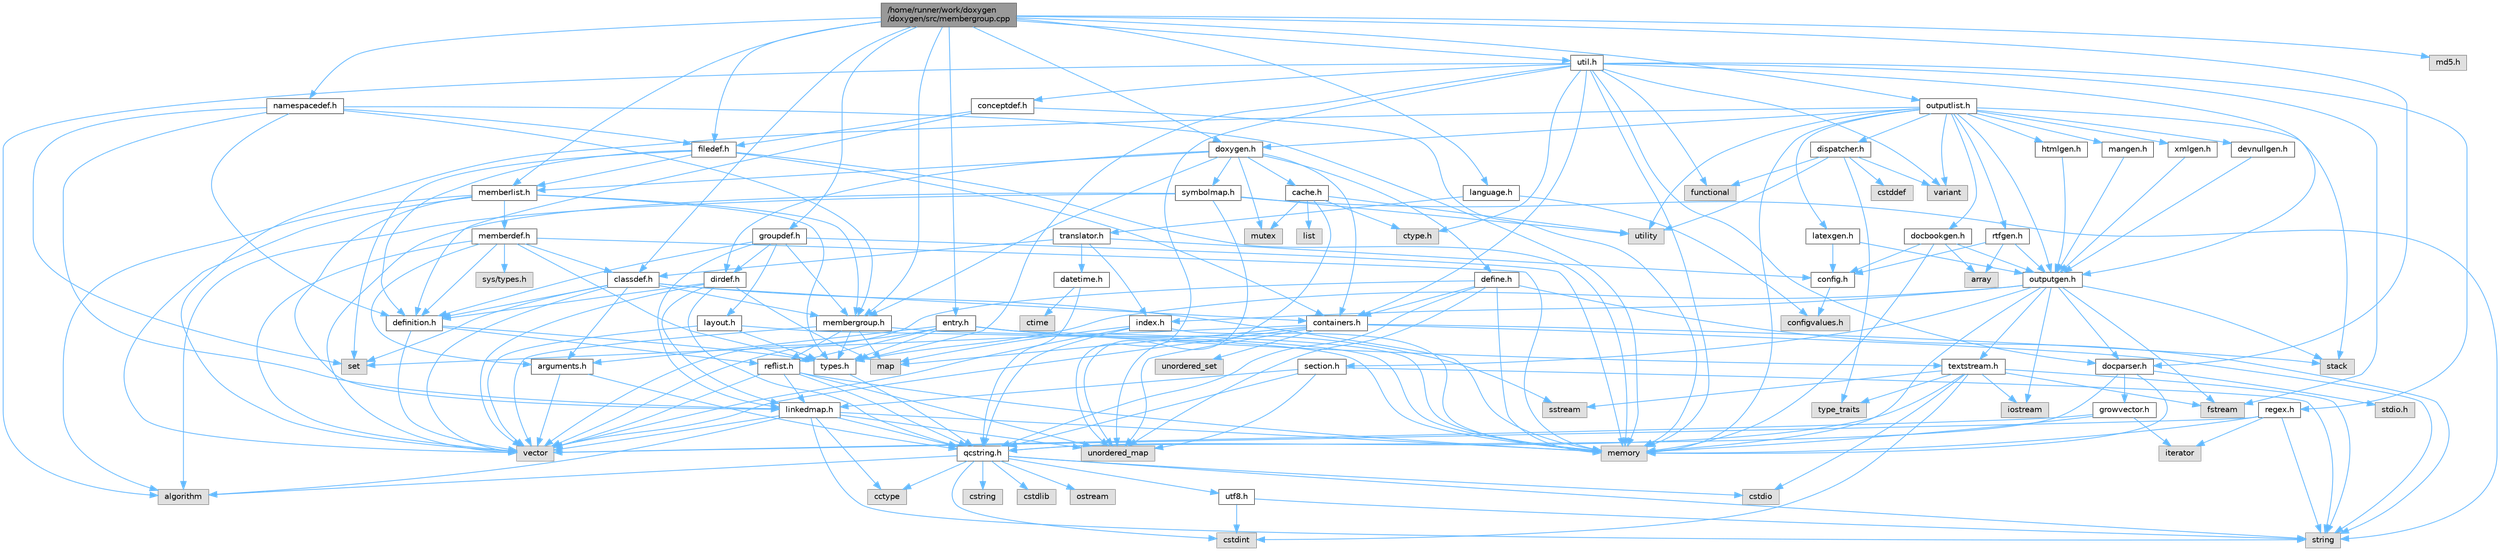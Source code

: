 digraph "/home/runner/work/doxygen/doxygen/src/membergroup.cpp"
{
 // INTERACTIVE_SVG=YES
 // LATEX_PDF_SIZE
  bgcolor="transparent";
  edge [fontname=Helvetica,fontsize=10,labelfontname=Helvetica,labelfontsize=10];
  node [fontname=Helvetica,fontsize=10,shape=box,height=0.2,width=0.4];
  Node1 [id="Node000001",label="/home/runner/work/doxygen\l/doxygen/src/membergroup.cpp",height=0.2,width=0.4,color="gray40", fillcolor="grey60", style="filled", fontcolor="black"];
  Node1 -> Node2 [id="edge1_Node000001_Node000002",color="steelblue1",style="solid"];
  Node2 [id="Node000002",label="membergroup.h",height=0.2,width=0.4,color="grey40", fillcolor="white", style="filled",URL="$d9/d11/membergroup_8h.html",tooltip=" "];
  Node2 -> Node3 [id="edge2_Node000002_Node000003",color="steelblue1",style="solid"];
  Node3 [id="Node000003",label="vector",height=0.2,width=0.4,color="grey60", fillcolor="#E0E0E0", style="filled"];
  Node2 -> Node4 [id="edge3_Node000002_Node000004",color="steelblue1",style="solid"];
  Node4 [id="Node000004",label="map",height=0.2,width=0.4,color="grey60", fillcolor="#E0E0E0", style="filled"];
  Node2 -> Node5 [id="edge4_Node000002_Node000005",color="steelblue1",style="solid"];
  Node5 [id="Node000005",label="memory",height=0.2,width=0.4,color="grey60", fillcolor="#E0E0E0", style="filled"];
  Node2 -> Node6 [id="edge5_Node000002_Node000006",color="steelblue1",style="solid"];
  Node6 [id="Node000006",label="types.h",height=0.2,width=0.4,color="grey40", fillcolor="white", style="filled",URL="$d9/d49/types_8h.html",tooltip="This file contains a number of basic enums and types."];
  Node6 -> Node7 [id="edge6_Node000006_Node000007",color="steelblue1",style="solid"];
  Node7 [id="Node000007",label="qcstring.h",height=0.2,width=0.4,color="grey40", fillcolor="white", style="filled",URL="$d7/d5c/qcstring_8h.html",tooltip=" "];
  Node7 -> Node8 [id="edge7_Node000007_Node000008",color="steelblue1",style="solid"];
  Node8 [id="Node000008",label="string",height=0.2,width=0.4,color="grey60", fillcolor="#E0E0E0", style="filled"];
  Node7 -> Node9 [id="edge8_Node000007_Node000009",color="steelblue1",style="solid"];
  Node9 [id="Node000009",label="algorithm",height=0.2,width=0.4,color="grey60", fillcolor="#E0E0E0", style="filled"];
  Node7 -> Node10 [id="edge9_Node000007_Node000010",color="steelblue1",style="solid"];
  Node10 [id="Node000010",label="cctype",height=0.2,width=0.4,color="grey60", fillcolor="#E0E0E0", style="filled"];
  Node7 -> Node11 [id="edge10_Node000007_Node000011",color="steelblue1",style="solid"];
  Node11 [id="Node000011",label="cstring",height=0.2,width=0.4,color="grey60", fillcolor="#E0E0E0", style="filled"];
  Node7 -> Node12 [id="edge11_Node000007_Node000012",color="steelblue1",style="solid"];
  Node12 [id="Node000012",label="cstdio",height=0.2,width=0.4,color="grey60", fillcolor="#E0E0E0", style="filled"];
  Node7 -> Node13 [id="edge12_Node000007_Node000013",color="steelblue1",style="solid"];
  Node13 [id="Node000013",label="cstdlib",height=0.2,width=0.4,color="grey60", fillcolor="#E0E0E0", style="filled"];
  Node7 -> Node14 [id="edge13_Node000007_Node000014",color="steelblue1",style="solid"];
  Node14 [id="Node000014",label="cstdint",height=0.2,width=0.4,color="grey60", fillcolor="#E0E0E0", style="filled"];
  Node7 -> Node15 [id="edge14_Node000007_Node000015",color="steelblue1",style="solid"];
  Node15 [id="Node000015",label="ostream",height=0.2,width=0.4,color="grey60", fillcolor="#E0E0E0", style="filled"];
  Node7 -> Node16 [id="edge15_Node000007_Node000016",color="steelblue1",style="solid"];
  Node16 [id="Node000016",label="utf8.h",height=0.2,width=0.4,color="grey40", fillcolor="white", style="filled",URL="$db/d7c/utf8_8h.html",tooltip="Various UTF8 related helper functions."];
  Node16 -> Node14 [id="edge16_Node000016_Node000014",color="steelblue1",style="solid"];
  Node16 -> Node8 [id="edge17_Node000016_Node000008",color="steelblue1",style="solid"];
  Node2 -> Node17 [id="edge18_Node000002_Node000017",color="steelblue1",style="solid"];
  Node17 [id="Node000017",label="reflist.h",height=0.2,width=0.4,color="grey40", fillcolor="white", style="filled",URL="$d1/d02/reflist_8h.html",tooltip=" "];
  Node17 -> Node3 [id="edge19_Node000017_Node000003",color="steelblue1",style="solid"];
  Node17 -> Node18 [id="edge20_Node000017_Node000018",color="steelblue1",style="solid"];
  Node18 [id="Node000018",label="unordered_map",height=0.2,width=0.4,color="grey60", fillcolor="#E0E0E0", style="filled"];
  Node17 -> Node5 [id="edge21_Node000017_Node000005",color="steelblue1",style="solid"];
  Node17 -> Node7 [id="edge22_Node000017_Node000007",color="steelblue1",style="solid"];
  Node17 -> Node19 [id="edge23_Node000017_Node000019",color="steelblue1",style="solid"];
  Node19 [id="Node000019",label="linkedmap.h",height=0.2,width=0.4,color="grey40", fillcolor="white", style="filled",URL="$da/de1/linkedmap_8h.html",tooltip=" "];
  Node19 -> Node18 [id="edge24_Node000019_Node000018",color="steelblue1",style="solid"];
  Node19 -> Node3 [id="edge25_Node000019_Node000003",color="steelblue1",style="solid"];
  Node19 -> Node5 [id="edge26_Node000019_Node000005",color="steelblue1",style="solid"];
  Node19 -> Node8 [id="edge27_Node000019_Node000008",color="steelblue1",style="solid"];
  Node19 -> Node9 [id="edge28_Node000019_Node000009",color="steelblue1",style="solid"];
  Node19 -> Node10 [id="edge29_Node000019_Node000010",color="steelblue1",style="solid"];
  Node19 -> Node7 [id="edge30_Node000019_Node000007",color="steelblue1",style="solid"];
  Node1 -> Node20 [id="edge31_Node000001_Node000020",color="steelblue1",style="solid"];
  Node20 [id="Node000020",label="memberlist.h",height=0.2,width=0.4,color="grey40", fillcolor="white", style="filled",URL="$dd/d78/memberlist_8h.html",tooltip=" "];
  Node20 -> Node3 [id="edge32_Node000020_Node000003",color="steelblue1",style="solid"];
  Node20 -> Node9 [id="edge33_Node000020_Node000009",color="steelblue1",style="solid"];
  Node20 -> Node21 [id="edge34_Node000020_Node000021",color="steelblue1",style="solid"];
  Node21 [id="Node000021",label="memberdef.h",height=0.2,width=0.4,color="grey40", fillcolor="white", style="filled",URL="$d4/d46/memberdef_8h.html",tooltip=" "];
  Node21 -> Node3 [id="edge35_Node000021_Node000003",color="steelblue1",style="solid"];
  Node21 -> Node5 [id="edge36_Node000021_Node000005",color="steelblue1",style="solid"];
  Node21 -> Node22 [id="edge37_Node000021_Node000022",color="steelblue1",style="solid"];
  Node22 [id="Node000022",label="sys/types.h",height=0.2,width=0.4,color="grey60", fillcolor="#E0E0E0", style="filled"];
  Node21 -> Node6 [id="edge38_Node000021_Node000006",color="steelblue1",style="solid"];
  Node21 -> Node23 [id="edge39_Node000021_Node000023",color="steelblue1",style="solid"];
  Node23 [id="Node000023",label="definition.h",height=0.2,width=0.4,color="grey40", fillcolor="white", style="filled",URL="$df/da1/definition_8h.html",tooltip=" "];
  Node23 -> Node3 [id="edge40_Node000023_Node000003",color="steelblue1",style="solid"];
  Node23 -> Node6 [id="edge41_Node000023_Node000006",color="steelblue1",style="solid"];
  Node23 -> Node17 [id="edge42_Node000023_Node000017",color="steelblue1",style="solid"];
  Node21 -> Node24 [id="edge43_Node000021_Node000024",color="steelblue1",style="solid"];
  Node24 [id="Node000024",label="arguments.h",height=0.2,width=0.4,color="grey40", fillcolor="white", style="filled",URL="$df/d9b/arguments_8h.html",tooltip=" "];
  Node24 -> Node3 [id="edge44_Node000024_Node000003",color="steelblue1",style="solid"];
  Node24 -> Node7 [id="edge45_Node000024_Node000007",color="steelblue1",style="solid"];
  Node21 -> Node25 [id="edge46_Node000021_Node000025",color="steelblue1",style="solid"];
  Node25 [id="Node000025",label="classdef.h",height=0.2,width=0.4,color="grey40", fillcolor="white", style="filled",URL="$d1/da6/classdef_8h.html",tooltip=" "];
  Node25 -> Node5 [id="edge47_Node000025_Node000005",color="steelblue1",style="solid"];
  Node25 -> Node3 [id="edge48_Node000025_Node000003",color="steelblue1",style="solid"];
  Node25 -> Node26 [id="edge49_Node000025_Node000026",color="steelblue1",style="solid"];
  Node26 [id="Node000026",label="set",height=0.2,width=0.4,color="grey60", fillcolor="#E0E0E0", style="filled"];
  Node25 -> Node27 [id="edge50_Node000025_Node000027",color="steelblue1",style="solid"];
  Node27 [id="Node000027",label="containers.h",height=0.2,width=0.4,color="grey40", fillcolor="white", style="filled",URL="$d5/d75/containers_8h.html",tooltip=" "];
  Node27 -> Node3 [id="edge51_Node000027_Node000003",color="steelblue1",style="solid"];
  Node27 -> Node8 [id="edge52_Node000027_Node000008",color="steelblue1",style="solid"];
  Node27 -> Node26 [id="edge53_Node000027_Node000026",color="steelblue1",style="solid"];
  Node27 -> Node4 [id="edge54_Node000027_Node000004",color="steelblue1",style="solid"];
  Node27 -> Node28 [id="edge55_Node000027_Node000028",color="steelblue1",style="solid"];
  Node28 [id="Node000028",label="unordered_set",height=0.2,width=0.4,color="grey60", fillcolor="#E0E0E0", style="filled"];
  Node27 -> Node18 [id="edge56_Node000027_Node000018",color="steelblue1",style="solid"];
  Node27 -> Node29 [id="edge57_Node000027_Node000029",color="steelblue1",style="solid"];
  Node29 [id="Node000029",label="stack",height=0.2,width=0.4,color="grey60", fillcolor="#E0E0E0", style="filled"];
  Node25 -> Node23 [id="edge58_Node000025_Node000023",color="steelblue1",style="solid"];
  Node25 -> Node24 [id="edge59_Node000025_Node000024",color="steelblue1",style="solid"];
  Node25 -> Node2 [id="edge60_Node000025_Node000002",color="steelblue1",style="solid"];
  Node20 -> Node19 [id="edge61_Node000020_Node000019",color="steelblue1",style="solid"];
  Node20 -> Node6 [id="edge62_Node000020_Node000006",color="steelblue1",style="solid"];
  Node20 -> Node2 [id="edge63_Node000020_Node000002",color="steelblue1",style="solid"];
  Node1 -> Node30 [id="edge64_Node000001_Node000030",color="steelblue1",style="solid"];
  Node30 [id="Node000030",label="outputlist.h",height=0.2,width=0.4,color="grey40", fillcolor="white", style="filled",URL="$d2/db9/outputlist_8h.html",tooltip=" "];
  Node30 -> Node31 [id="edge65_Node000030_Node000031",color="steelblue1",style="solid"];
  Node31 [id="Node000031",label="utility",height=0.2,width=0.4,color="grey60", fillcolor="#E0E0E0", style="filled"];
  Node30 -> Node3 [id="edge66_Node000030_Node000003",color="steelblue1",style="solid"];
  Node30 -> Node5 [id="edge67_Node000030_Node000005",color="steelblue1",style="solid"];
  Node30 -> Node32 [id="edge68_Node000030_Node000032",color="steelblue1",style="solid"];
  Node32 [id="Node000032",label="variant",height=0.2,width=0.4,color="grey60", fillcolor="#E0E0E0", style="filled"];
  Node30 -> Node29 [id="edge69_Node000030_Node000029",color="steelblue1",style="solid"];
  Node30 -> Node33 [id="edge70_Node000030_Node000033",color="steelblue1",style="solid"];
  Node33 [id="Node000033",label="outputgen.h",height=0.2,width=0.4,color="grey40", fillcolor="white", style="filled",URL="$df/d06/outputgen_8h.html",tooltip=" "];
  Node33 -> Node5 [id="edge71_Node000033_Node000005",color="steelblue1",style="solid"];
  Node33 -> Node29 [id="edge72_Node000033_Node000029",color="steelblue1",style="solid"];
  Node33 -> Node34 [id="edge73_Node000033_Node000034",color="steelblue1",style="solid"];
  Node34 [id="Node000034",label="iostream",height=0.2,width=0.4,color="grey60", fillcolor="#E0E0E0", style="filled"];
  Node33 -> Node35 [id="edge74_Node000033_Node000035",color="steelblue1",style="solid"];
  Node35 [id="Node000035",label="fstream",height=0.2,width=0.4,color="grey60", fillcolor="#E0E0E0", style="filled"];
  Node33 -> Node6 [id="edge75_Node000033_Node000006",color="steelblue1",style="solid"];
  Node33 -> Node36 [id="edge76_Node000033_Node000036",color="steelblue1",style="solid"];
  Node36 [id="Node000036",label="index.h",height=0.2,width=0.4,color="grey40", fillcolor="white", style="filled",URL="$d1/db5/index_8h.html",tooltip=" "];
  Node36 -> Node5 [id="edge77_Node000036_Node000005",color="steelblue1",style="solid"];
  Node36 -> Node3 [id="edge78_Node000036_Node000003",color="steelblue1",style="solid"];
  Node36 -> Node4 [id="edge79_Node000036_Node000004",color="steelblue1",style="solid"];
  Node36 -> Node7 [id="edge80_Node000036_Node000007",color="steelblue1",style="solid"];
  Node33 -> Node37 [id="edge81_Node000033_Node000037",color="steelblue1",style="solid"];
  Node37 [id="Node000037",label="section.h",height=0.2,width=0.4,color="grey40", fillcolor="white", style="filled",URL="$d1/d2a/section_8h.html",tooltip=" "];
  Node37 -> Node8 [id="edge82_Node000037_Node000008",color="steelblue1",style="solid"];
  Node37 -> Node18 [id="edge83_Node000037_Node000018",color="steelblue1",style="solid"];
  Node37 -> Node7 [id="edge84_Node000037_Node000007",color="steelblue1",style="solid"];
  Node37 -> Node19 [id="edge85_Node000037_Node000019",color="steelblue1",style="solid"];
  Node33 -> Node38 [id="edge86_Node000033_Node000038",color="steelblue1",style="solid"];
  Node38 [id="Node000038",label="textstream.h",height=0.2,width=0.4,color="grey40", fillcolor="white", style="filled",URL="$d4/d7d/textstream_8h.html",tooltip=" "];
  Node38 -> Node8 [id="edge87_Node000038_Node000008",color="steelblue1",style="solid"];
  Node38 -> Node34 [id="edge88_Node000038_Node000034",color="steelblue1",style="solid"];
  Node38 -> Node39 [id="edge89_Node000038_Node000039",color="steelblue1",style="solid"];
  Node39 [id="Node000039",label="sstream",height=0.2,width=0.4,color="grey60", fillcolor="#E0E0E0", style="filled"];
  Node38 -> Node14 [id="edge90_Node000038_Node000014",color="steelblue1",style="solid"];
  Node38 -> Node12 [id="edge91_Node000038_Node000012",color="steelblue1",style="solid"];
  Node38 -> Node35 [id="edge92_Node000038_Node000035",color="steelblue1",style="solid"];
  Node38 -> Node40 [id="edge93_Node000038_Node000040",color="steelblue1",style="solid"];
  Node40 [id="Node000040",label="type_traits",height=0.2,width=0.4,color="grey60", fillcolor="#E0E0E0", style="filled"];
  Node38 -> Node7 [id="edge94_Node000038_Node000007",color="steelblue1",style="solid"];
  Node33 -> Node41 [id="edge95_Node000033_Node000041",color="steelblue1",style="solid"];
  Node41 [id="Node000041",label="docparser.h",height=0.2,width=0.4,color="grey40", fillcolor="white", style="filled",URL="$de/d9c/docparser_8h.html",tooltip=" "];
  Node41 -> Node42 [id="edge96_Node000041_Node000042",color="steelblue1",style="solid"];
  Node42 [id="Node000042",label="stdio.h",height=0.2,width=0.4,color="grey60", fillcolor="#E0E0E0", style="filled"];
  Node41 -> Node5 [id="edge97_Node000041_Node000005",color="steelblue1",style="solid"];
  Node41 -> Node7 [id="edge98_Node000041_Node000007",color="steelblue1",style="solid"];
  Node41 -> Node43 [id="edge99_Node000041_Node000043",color="steelblue1",style="solid"];
  Node43 [id="Node000043",label="growvector.h",height=0.2,width=0.4,color="grey40", fillcolor="white", style="filled",URL="$d7/d50/growvector_8h.html",tooltip=" "];
  Node43 -> Node3 [id="edge100_Node000043_Node000003",color="steelblue1",style="solid"];
  Node43 -> Node5 [id="edge101_Node000043_Node000005",color="steelblue1",style="solid"];
  Node43 -> Node44 [id="edge102_Node000043_Node000044",color="steelblue1",style="solid"];
  Node44 [id="Node000044",label="iterator",height=0.2,width=0.4,color="grey60", fillcolor="#E0E0E0", style="filled"];
  Node30 -> Node45 [id="edge103_Node000030_Node000045",color="steelblue1",style="solid"];
  Node45 [id="Node000045",label="doxygen.h",height=0.2,width=0.4,color="grey40", fillcolor="white", style="filled",URL="$d1/da1/doxygen_8h.html",tooltip=" "];
  Node45 -> Node46 [id="edge104_Node000045_Node000046",color="steelblue1",style="solid"];
  Node46 [id="Node000046",label="mutex",height=0.2,width=0.4,color="grey60", fillcolor="#E0E0E0", style="filled"];
  Node45 -> Node27 [id="edge105_Node000045_Node000027",color="steelblue1",style="solid"];
  Node45 -> Node2 [id="edge106_Node000045_Node000002",color="steelblue1",style="solid"];
  Node45 -> Node47 [id="edge107_Node000045_Node000047",color="steelblue1",style="solid"];
  Node47 [id="Node000047",label="dirdef.h",height=0.2,width=0.4,color="grey40", fillcolor="white", style="filled",URL="$d6/d15/dirdef_8h.html",tooltip=" "];
  Node47 -> Node3 [id="edge108_Node000047_Node000003",color="steelblue1",style="solid"];
  Node47 -> Node4 [id="edge109_Node000047_Node000004",color="steelblue1",style="solid"];
  Node47 -> Node7 [id="edge110_Node000047_Node000007",color="steelblue1",style="solid"];
  Node47 -> Node19 [id="edge111_Node000047_Node000019",color="steelblue1",style="solid"];
  Node47 -> Node23 [id="edge112_Node000047_Node000023",color="steelblue1",style="solid"];
  Node45 -> Node20 [id="edge113_Node000045_Node000020",color="steelblue1",style="solid"];
  Node45 -> Node48 [id="edge114_Node000045_Node000048",color="steelblue1",style="solid"];
  Node48 [id="Node000048",label="define.h",height=0.2,width=0.4,color="grey40", fillcolor="white", style="filled",URL="$df/d67/define_8h.html",tooltip=" "];
  Node48 -> Node3 [id="edge115_Node000048_Node000003",color="steelblue1",style="solid"];
  Node48 -> Node5 [id="edge116_Node000048_Node000005",color="steelblue1",style="solid"];
  Node48 -> Node8 [id="edge117_Node000048_Node000008",color="steelblue1",style="solid"];
  Node48 -> Node18 [id="edge118_Node000048_Node000018",color="steelblue1",style="solid"];
  Node48 -> Node7 [id="edge119_Node000048_Node000007",color="steelblue1",style="solid"];
  Node48 -> Node27 [id="edge120_Node000048_Node000027",color="steelblue1",style="solid"];
  Node45 -> Node49 [id="edge121_Node000045_Node000049",color="steelblue1",style="solid"];
  Node49 [id="Node000049",label="cache.h",height=0.2,width=0.4,color="grey40", fillcolor="white", style="filled",URL="$d3/d26/cache_8h.html",tooltip=" "];
  Node49 -> Node50 [id="edge122_Node000049_Node000050",color="steelblue1",style="solid"];
  Node50 [id="Node000050",label="list",height=0.2,width=0.4,color="grey60", fillcolor="#E0E0E0", style="filled"];
  Node49 -> Node18 [id="edge123_Node000049_Node000018",color="steelblue1",style="solid"];
  Node49 -> Node46 [id="edge124_Node000049_Node000046",color="steelblue1",style="solid"];
  Node49 -> Node31 [id="edge125_Node000049_Node000031",color="steelblue1",style="solid"];
  Node49 -> Node51 [id="edge126_Node000049_Node000051",color="steelblue1",style="solid"];
  Node51 [id="Node000051",label="ctype.h",height=0.2,width=0.4,color="grey60", fillcolor="#E0E0E0", style="filled"];
  Node45 -> Node52 [id="edge127_Node000045_Node000052",color="steelblue1",style="solid"];
  Node52 [id="Node000052",label="symbolmap.h",height=0.2,width=0.4,color="grey40", fillcolor="white", style="filled",URL="$d7/ddd/symbolmap_8h.html",tooltip=" "];
  Node52 -> Node9 [id="edge128_Node000052_Node000009",color="steelblue1",style="solid"];
  Node52 -> Node18 [id="edge129_Node000052_Node000018",color="steelblue1",style="solid"];
  Node52 -> Node3 [id="edge130_Node000052_Node000003",color="steelblue1",style="solid"];
  Node52 -> Node8 [id="edge131_Node000052_Node000008",color="steelblue1",style="solid"];
  Node52 -> Node31 [id="edge132_Node000052_Node000031",color="steelblue1",style="solid"];
  Node30 -> Node53 [id="edge133_Node000030_Node000053",color="steelblue1",style="solid"];
  Node53 [id="Node000053",label="dispatcher.h",height=0.2,width=0.4,color="grey40", fillcolor="white", style="filled",URL="$da/d73/dispatcher_8h.html",tooltip=" "];
  Node53 -> Node54 [id="edge134_Node000053_Node000054",color="steelblue1",style="solid"];
  Node54 [id="Node000054",label="cstddef",height=0.2,width=0.4,color="grey60", fillcolor="#E0E0E0", style="filled"];
  Node53 -> Node31 [id="edge135_Node000053_Node000031",color="steelblue1",style="solid"];
  Node53 -> Node55 [id="edge136_Node000053_Node000055",color="steelblue1",style="solid"];
  Node55 [id="Node000055",label="functional",height=0.2,width=0.4,color="grey60", fillcolor="#E0E0E0", style="filled"];
  Node53 -> Node32 [id="edge137_Node000053_Node000032",color="steelblue1",style="solid"];
  Node53 -> Node40 [id="edge138_Node000053_Node000040",color="steelblue1",style="solid"];
  Node30 -> Node56 [id="edge139_Node000030_Node000056",color="steelblue1",style="solid"];
  Node56 [id="Node000056",label="htmlgen.h",height=0.2,width=0.4,color="grey40", fillcolor="white", style="filled",URL="$d8/d56/htmlgen_8h.html",tooltip=" "];
  Node56 -> Node33 [id="edge140_Node000056_Node000033",color="steelblue1",style="solid"];
  Node30 -> Node57 [id="edge141_Node000030_Node000057",color="steelblue1",style="solid"];
  Node57 [id="Node000057",label="latexgen.h",height=0.2,width=0.4,color="grey40", fillcolor="white", style="filled",URL="$d6/d9c/latexgen_8h.html",tooltip=" "];
  Node57 -> Node58 [id="edge142_Node000057_Node000058",color="steelblue1",style="solid"];
  Node58 [id="Node000058",label="config.h",height=0.2,width=0.4,color="grey40", fillcolor="white", style="filled",URL="$db/d16/config_8h.html",tooltip=" "];
  Node58 -> Node59 [id="edge143_Node000058_Node000059",color="steelblue1",style="solid"];
  Node59 [id="Node000059",label="configvalues.h",height=0.2,width=0.4,color="grey60", fillcolor="#E0E0E0", style="filled"];
  Node57 -> Node33 [id="edge144_Node000057_Node000033",color="steelblue1",style="solid"];
  Node30 -> Node60 [id="edge145_Node000030_Node000060",color="steelblue1",style="solid"];
  Node60 [id="Node000060",label="rtfgen.h",height=0.2,width=0.4,color="grey40", fillcolor="white", style="filled",URL="$d4/daa/rtfgen_8h.html",tooltip=" "];
  Node60 -> Node61 [id="edge146_Node000060_Node000061",color="steelblue1",style="solid"];
  Node61 [id="Node000061",label="array",height=0.2,width=0.4,color="grey60", fillcolor="#E0E0E0", style="filled"];
  Node60 -> Node58 [id="edge147_Node000060_Node000058",color="steelblue1",style="solid"];
  Node60 -> Node33 [id="edge148_Node000060_Node000033",color="steelblue1",style="solid"];
  Node30 -> Node62 [id="edge149_Node000030_Node000062",color="steelblue1",style="solid"];
  Node62 [id="Node000062",label="mangen.h",height=0.2,width=0.4,color="grey40", fillcolor="white", style="filled",URL="$da/dc0/mangen_8h.html",tooltip=" "];
  Node62 -> Node33 [id="edge150_Node000062_Node000033",color="steelblue1",style="solid"];
  Node30 -> Node63 [id="edge151_Node000030_Node000063",color="steelblue1",style="solid"];
  Node63 [id="Node000063",label="docbookgen.h",height=0.2,width=0.4,color="grey40", fillcolor="white", style="filled",URL="$de/dea/docbookgen_8h.html",tooltip=" "];
  Node63 -> Node5 [id="edge152_Node000063_Node000005",color="steelblue1",style="solid"];
  Node63 -> Node61 [id="edge153_Node000063_Node000061",color="steelblue1",style="solid"];
  Node63 -> Node58 [id="edge154_Node000063_Node000058",color="steelblue1",style="solid"];
  Node63 -> Node33 [id="edge155_Node000063_Node000033",color="steelblue1",style="solid"];
  Node30 -> Node64 [id="edge156_Node000030_Node000064",color="steelblue1",style="solid"];
  Node64 [id="Node000064",label="xmlgen.h",height=0.2,width=0.4,color="grey40", fillcolor="white", style="filled",URL="$d9/d67/xmlgen_8h.html",tooltip=" "];
  Node64 -> Node33 [id="edge157_Node000064_Node000033",color="steelblue1",style="solid"];
  Node30 -> Node65 [id="edge158_Node000030_Node000065",color="steelblue1",style="solid"];
  Node65 [id="Node000065",label="devnullgen.h",height=0.2,width=0.4,color="grey40", fillcolor="white", style="filled",URL="$d8/de5/devnullgen_8h.html",tooltip=" "];
  Node65 -> Node33 [id="edge159_Node000065_Node000033",color="steelblue1",style="solid"];
  Node1 -> Node66 [id="edge160_Node000001_Node000066",color="steelblue1",style="solid"];
  Node66 [id="Node000066",label="util.h",height=0.2,width=0.4,color="grey40", fillcolor="white", style="filled",URL="$d8/d3c/util_8h.html",tooltip="A bunch of utility functions."];
  Node66 -> Node5 [id="edge161_Node000066_Node000005",color="steelblue1",style="solid"];
  Node66 -> Node18 [id="edge162_Node000066_Node000018",color="steelblue1",style="solid"];
  Node66 -> Node9 [id="edge163_Node000066_Node000009",color="steelblue1",style="solid"];
  Node66 -> Node55 [id="edge164_Node000066_Node000055",color="steelblue1",style="solid"];
  Node66 -> Node35 [id="edge165_Node000066_Node000035",color="steelblue1",style="solid"];
  Node66 -> Node32 [id="edge166_Node000066_Node000032",color="steelblue1",style="solid"];
  Node66 -> Node51 [id="edge167_Node000066_Node000051",color="steelblue1",style="solid"];
  Node66 -> Node6 [id="edge168_Node000066_Node000006",color="steelblue1",style="solid"];
  Node66 -> Node41 [id="edge169_Node000066_Node000041",color="steelblue1",style="solid"];
  Node66 -> Node27 [id="edge170_Node000066_Node000027",color="steelblue1",style="solid"];
  Node66 -> Node33 [id="edge171_Node000066_Node000033",color="steelblue1",style="solid"];
  Node66 -> Node67 [id="edge172_Node000066_Node000067",color="steelblue1",style="solid"];
  Node67 [id="Node000067",label="regex.h",height=0.2,width=0.4,color="grey40", fillcolor="white", style="filled",URL="$d1/d21/regex_8h.html",tooltip=" "];
  Node67 -> Node5 [id="edge173_Node000067_Node000005",color="steelblue1",style="solid"];
  Node67 -> Node8 [id="edge174_Node000067_Node000008",color="steelblue1",style="solid"];
  Node67 -> Node3 [id="edge175_Node000067_Node000003",color="steelblue1",style="solid"];
  Node67 -> Node44 [id="edge176_Node000067_Node000044",color="steelblue1",style="solid"];
  Node66 -> Node68 [id="edge177_Node000066_Node000068",color="steelblue1",style="solid"];
  Node68 [id="Node000068",label="conceptdef.h",height=0.2,width=0.4,color="grey40", fillcolor="white", style="filled",URL="$da/df1/conceptdef_8h.html",tooltip=" "];
  Node68 -> Node5 [id="edge178_Node000068_Node000005",color="steelblue1",style="solid"];
  Node68 -> Node23 [id="edge179_Node000068_Node000023",color="steelblue1",style="solid"];
  Node68 -> Node69 [id="edge180_Node000068_Node000069",color="steelblue1",style="solid"];
  Node69 [id="Node000069",label="filedef.h",height=0.2,width=0.4,color="grey40", fillcolor="white", style="filled",URL="$d4/d3a/filedef_8h.html",tooltip=" "];
  Node69 -> Node5 [id="edge181_Node000069_Node000005",color="steelblue1",style="solid"];
  Node69 -> Node26 [id="edge182_Node000069_Node000026",color="steelblue1",style="solid"];
  Node69 -> Node23 [id="edge183_Node000069_Node000023",color="steelblue1",style="solid"];
  Node69 -> Node20 [id="edge184_Node000069_Node000020",color="steelblue1",style="solid"];
  Node69 -> Node27 [id="edge185_Node000069_Node000027",color="steelblue1",style="solid"];
  Node1 -> Node25 [id="edge186_Node000001_Node000025",color="steelblue1",style="solid"];
  Node1 -> Node70 [id="edge187_Node000001_Node000070",color="steelblue1",style="solid"];
  Node70 [id="Node000070",label="namespacedef.h",height=0.2,width=0.4,color="grey40", fillcolor="white", style="filled",URL="$d7/d97/namespacedef_8h.html",tooltip=" "];
  Node70 -> Node5 [id="edge188_Node000070_Node000005",color="steelblue1",style="solid"];
  Node70 -> Node26 [id="edge189_Node000070_Node000026",color="steelblue1",style="solid"];
  Node70 -> Node23 [id="edge190_Node000070_Node000023",color="steelblue1",style="solid"];
  Node70 -> Node69 [id="edge191_Node000070_Node000069",color="steelblue1",style="solid"];
  Node70 -> Node19 [id="edge192_Node000070_Node000019",color="steelblue1",style="solid"];
  Node70 -> Node2 [id="edge193_Node000070_Node000002",color="steelblue1",style="solid"];
  Node1 -> Node69 [id="edge194_Node000001_Node000069",color="steelblue1",style="solid"];
  Node1 -> Node71 [id="edge195_Node000001_Node000071",color="steelblue1",style="solid"];
  Node71 [id="Node000071",label="language.h",height=0.2,width=0.4,color="grey40", fillcolor="white", style="filled",URL="$d8/dce/language_8h.html",tooltip=" "];
  Node71 -> Node72 [id="edge196_Node000071_Node000072",color="steelblue1",style="solid"];
  Node72 [id="Node000072",label="translator.h",height=0.2,width=0.4,color="grey40", fillcolor="white", style="filled",URL="$d9/df1/translator_8h.html",tooltip=" "];
  Node72 -> Node25 [id="edge197_Node000072_Node000025",color="steelblue1",style="solid"];
  Node72 -> Node58 [id="edge198_Node000072_Node000058",color="steelblue1",style="solid"];
  Node72 -> Node73 [id="edge199_Node000072_Node000073",color="steelblue1",style="solid"];
  Node73 [id="Node000073",label="datetime.h",height=0.2,width=0.4,color="grey40", fillcolor="white", style="filled",URL="$de/d1b/datetime_8h.html",tooltip=" "];
  Node73 -> Node74 [id="edge200_Node000073_Node000074",color="steelblue1",style="solid"];
  Node74 [id="Node000074",label="ctime",height=0.2,width=0.4,color="grey60", fillcolor="#E0E0E0", style="filled"];
  Node73 -> Node7 [id="edge201_Node000073_Node000007",color="steelblue1",style="solid"];
  Node72 -> Node36 [id="edge202_Node000072_Node000036",color="steelblue1",style="solid"];
  Node71 -> Node59 [id="edge203_Node000071_Node000059",color="steelblue1",style="solid"];
  Node1 -> Node75 [id="edge204_Node000001_Node000075",color="steelblue1",style="solid"];
  Node75 [id="Node000075",label="groupdef.h",height=0.2,width=0.4,color="grey40", fillcolor="white", style="filled",URL="$d1/de6/groupdef_8h.html",tooltip=" "];
  Node75 -> Node5 [id="edge205_Node000075_Node000005",color="steelblue1",style="solid"];
  Node75 -> Node23 [id="edge206_Node000075_Node000023",color="steelblue1",style="solid"];
  Node75 -> Node47 [id="edge207_Node000075_Node000047",color="steelblue1",style="solid"];
  Node75 -> Node76 [id="edge208_Node000075_Node000076",color="steelblue1",style="solid"];
  Node76 [id="Node000076",label="layout.h",height=0.2,width=0.4,color="grey40", fillcolor="white", style="filled",URL="$db/d51/layout_8h.html",tooltip=" "];
  Node76 -> Node5 [id="edge209_Node000076_Node000005",color="steelblue1",style="solid"];
  Node76 -> Node3 [id="edge210_Node000076_Node000003",color="steelblue1",style="solid"];
  Node76 -> Node6 [id="edge211_Node000076_Node000006",color="steelblue1",style="solid"];
  Node75 -> Node2 [id="edge212_Node000075_Node000002",color="steelblue1",style="solid"];
  Node75 -> Node19 [id="edge213_Node000075_Node000019",color="steelblue1",style="solid"];
  Node1 -> Node45 [id="edge214_Node000001_Node000045",color="steelblue1",style="solid"];
  Node1 -> Node41 [id="edge215_Node000001_Node000041",color="steelblue1",style="solid"];
  Node1 -> Node77 [id="edge216_Node000001_Node000077",color="steelblue1",style="solid"];
  Node77 [id="Node000077",label="entry.h",height=0.2,width=0.4,color="grey40", fillcolor="white", style="filled",URL="$d1/dc6/entry_8h.html",tooltip=" "];
  Node77 -> Node3 [id="edge217_Node000077_Node000003",color="steelblue1",style="solid"];
  Node77 -> Node5 [id="edge218_Node000077_Node000005",color="steelblue1",style="solid"];
  Node77 -> Node39 [id="edge219_Node000077_Node000039",color="steelblue1",style="solid"];
  Node77 -> Node6 [id="edge220_Node000077_Node000006",color="steelblue1",style="solid"];
  Node77 -> Node24 [id="edge221_Node000077_Node000024",color="steelblue1",style="solid"];
  Node77 -> Node17 [id="edge222_Node000077_Node000017",color="steelblue1",style="solid"];
  Node77 -> Node38 [id="edge223_Node000077_Node000038",color="steelblue1",style="solid"];
  Node1 -> Node78 [id="edge224_Node000001_Node000078",color="steelblue1",style="solid"];
  Node78 [id="Node000078",label="md5.h",height=0.2,width=0.4,color="grey60", fillcolor="#E0E0E0", style="filled"];
}
